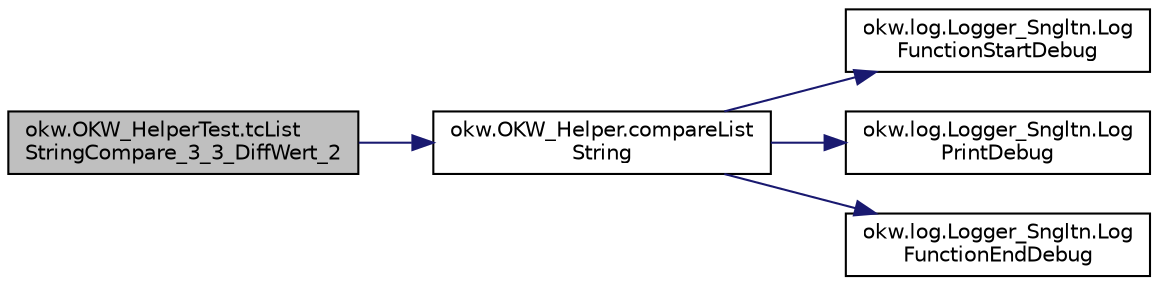 digraph "okw.OKW_HelperTest.tcListStringCompare_3_3_DiffWert_2"
{
 // INTERACTIVE_SVG=YES
 // LATEX_PDF_SIZE
  edge [fontname="Helvetica",fontsize="10",labelfontname="Helvetica",labelfontsize="10"];
  node [fontname="Helvetica",fontsize="10",shape=record];
  rankdir="LR";
  Node54 [label="okw.OKW_HelperTest.tcList\lStringCompare_3_3_DiffWert_2",height=0.2,width=0.4,color="black", fillcolor="grey75", style="filled", fontcolor="black",tooltip="Test auf den Vergleich von zwei ListStings mit je drei Werten."];
  Node54 -> Node55 [color="midnightblue",fontsize="10",style="solid",fontname="Helvetica"];
  Node55 [label="okw.OKW_Helper.compareList\lString",height=0.2,width=0.4,color="black", fillcolor="white", style="filled",URL="$classokw_1_1_o_k_w___helper.html#ae348c7e7df6de0dc79ec24525d4a8b5d",tooltip="Vergleicht zwei ListStrings inhaltlich miteinander."];
  Node55 -> Node56 [color="midnightblue",fontsize="10",style="solid",fontname="Helvetica"];
  Node56 [label="okw.log.Logger_Sngltn.Log\lFunctionStartDebug",height=0.2,width=0.4,color="black", fillcolor="white", style="filled",URL="$classokw_1_1log_1_1_logger___sngltn.html#a2d4c3d22d2a52b92873ee2f3853d9c42",tooltip="LogFunctionStartDebug:"];
  Node55 -> Node57 [color="midnightblue",fontsize="10",style="solid",fontname="Helvetica"];
  Node57 [label="okw.log.Logger_Sngltn.Log\lPrintDebug",height=0.2,width=0.4,color="black", fillcolor="white", style="filled",URL="$classokw_1_1log_1_1_logger___sngltn.html#a313f97c79ba4662d9daaf7f537dd02f4",tooltip="Loggt eine Nachricht."];
  Node55 -> Node58 [color="midnightblue",fontsize="10",style="solid",fontname="Helvetica"];
  Node58 [label="okw.log.Logger_Sngltn.Log\lFunctionEndDebug",height=0.2,width=0.4,color="black", fillcolor="white", style="filled",URL="$classokw_1_1log_1_1_logger___sngltn.html#a91b192a4e0381f6d02b791693d0fab84",tooltip="LogFunctionEndDebug:"];
}
